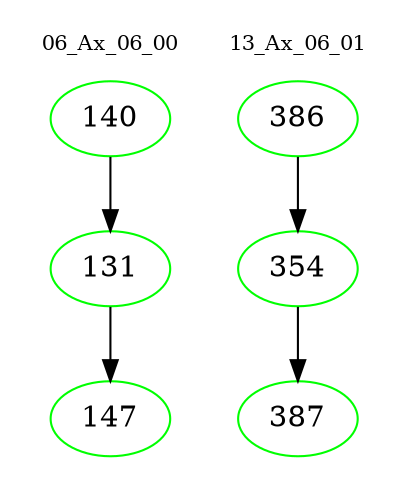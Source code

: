 digraph{
subgraph cluster_0 {
color = white
label = "06_Ax_06_00";
fontsize=10;
T0_140 [label="140", color="green"]
T0_140 -> T0_131 [color="black"]
T0_131 [label="131", color="green"]
T0_131 -> T0_147 [color="black"]
T0_147 [label="147", color="green"]
}
subgraph cluster_1 {
color = white
label = "13_Ax_06_01";
fontsize=10;
T1_386 [label="386", color="green"]
T1_386 -> T1_354 [color="black"]
T1_354 [label="354", color="green"]
T1_354 -> T1_387 [color="black"]
T1_387 [label="387", color="green"]
}
}
